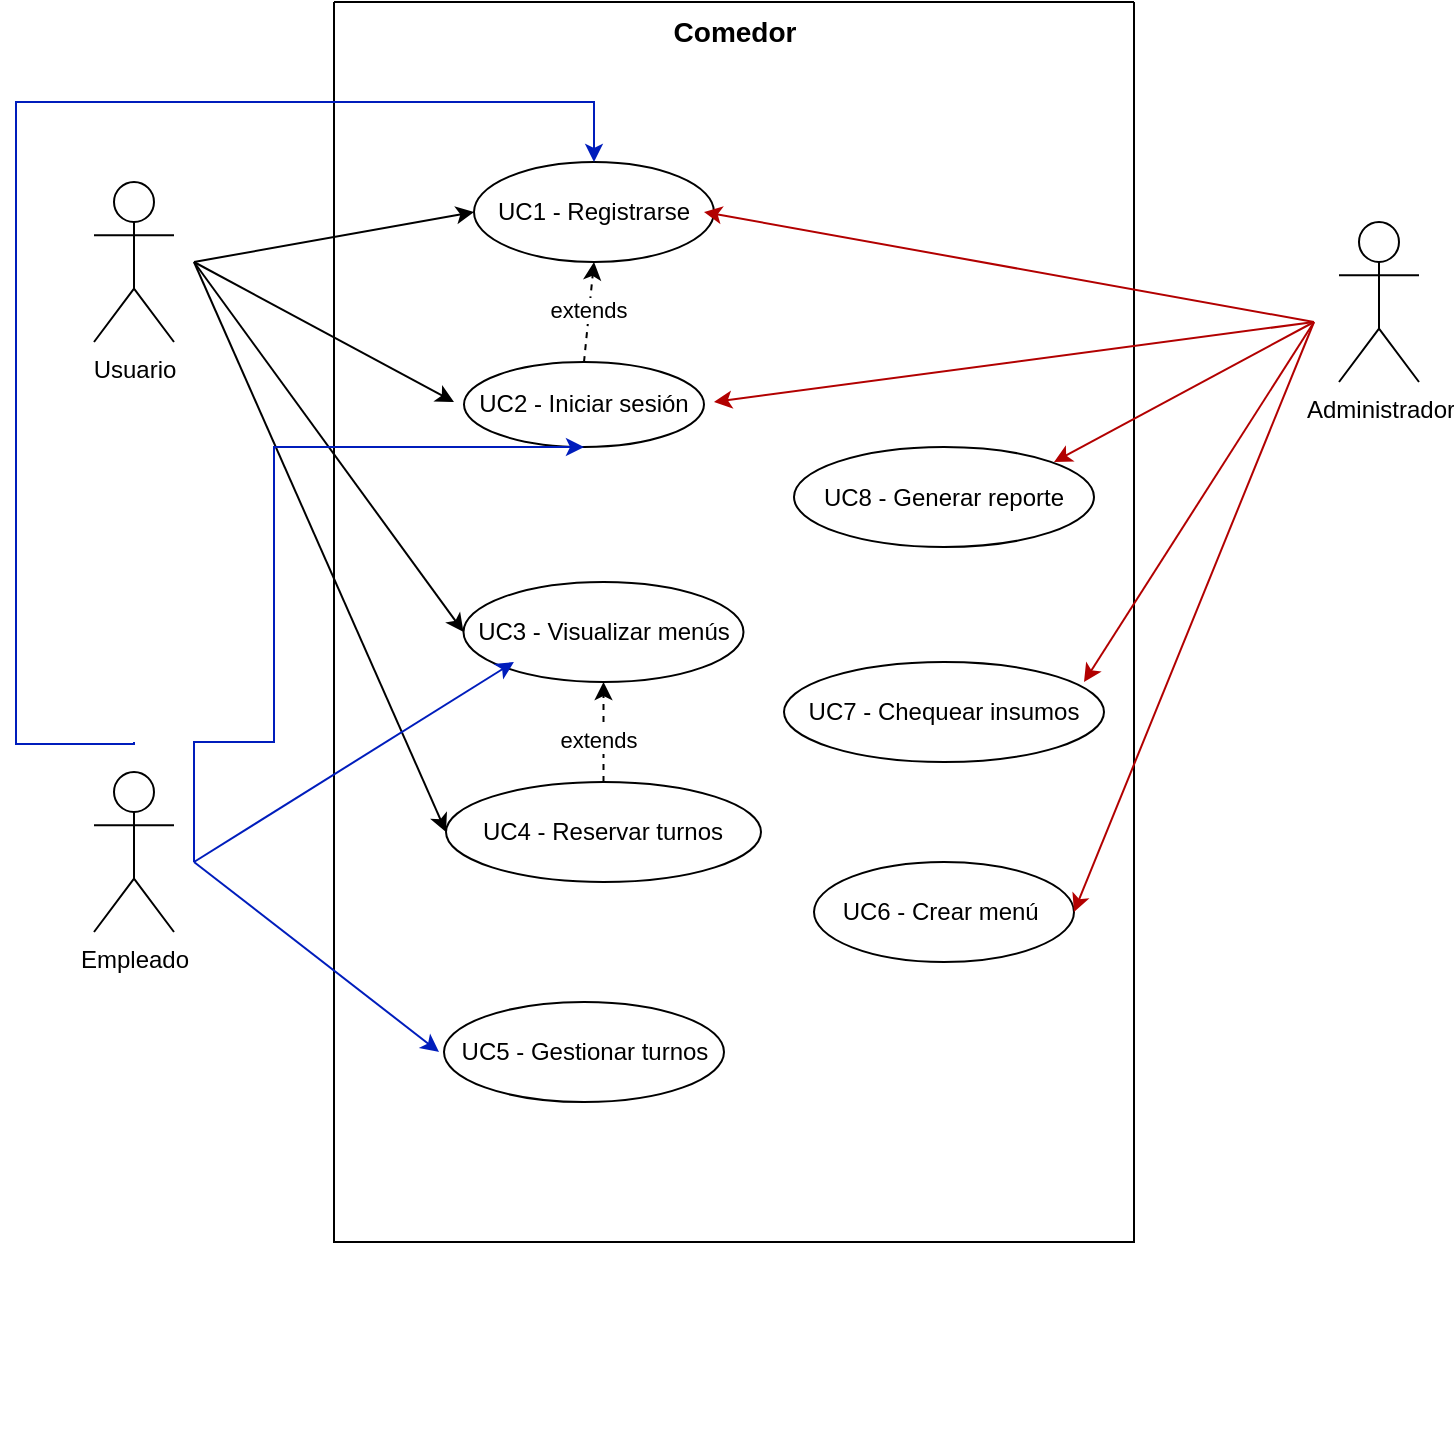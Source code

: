 <mxfile version="26.0.16">
  <diagram name="Página-1" id="jq7HI8CVDHn9WGw6h6wu">
    <mxGraphModel dx="503" dy="257" grid="1" gridSize="10" guides="1" tooltips="1" connect="1" arrows="1" fold="1" page="1" pageScale="1" pageWidth="827" pageHeight="1169" math="0" shadow="0">
      <root>
        <mxCell id="0" />
        <mxCell id="1" parent="0" />
        <mxCell id="BC-XKy0KTJKj_sj_Hdzs-36" style="rounded=0;orthogonalLoop=1;jettySize=auto;html=1;entryX=0;entryY=0.5;entryDx=0;entryDy=0;" edge="1" parent="1" target="BC-XKy0KTJKj_sj_Hdzs-17">
          <mxGeometry relative="1" as="geometry">
            <mxPoint x="130" y="250" as="sourcePoint" />
          </mxGeometry>
        </mxCell>
        <mxCell id="BC-XKy0KTJKj_sj_Hdzs-1" value="Usuario" style="shape=umlActor;verticalLabelPosition=bottom;verticalAlign=top;html=1;outlineConnect=0;" vertex="1" parent="1">
          <mxGeometry x="80" y="210" width="40" height="80" as="geometry" />
        </mxCell>
        <mxCell id="BC-XKy0KTJKj_sj_Hdzs-3" value="Empleado" style="shape=umlActor;verticalLabelPosition=bottom;verticalAlign=top;html=1;outlineConnect=0;" vertex="1" parent="1">
          <mxGeometry x="80" y="505" width="40" height="80" as="geometry" />
        </mxCell>
        <mxCell id="BC-XKy0KTJKj_sj_Hdzs-4" value="Administrador" style="shape=umlActor;verticalLabelPosition=bottom;verticalAlign=top;html=1;outlineConnect=0;" vertex="1" parent="1">
          <mxGeometry x="702.5" y="230" width="40" height="80" as="geometry" />
        </mxCell>
        <mxCell id="BC-XKy0KTJKj_sj_Hdzs-33" value="" style="group" vertex="1" connectable="0" parent="1">
          <mxGeometry x="200" y="120" width="400" height="720" as="geometry" />
        </mxCell>
        <mxCell id="BC-XKy0KTJKj_sj_Hdzs-31" value="" style="swimlane;startSize=0;" vertex="1" parent="BC-XKy0KTJKj_sj_Hdzs-33">
          <mxGeometry width="400" height="620" as="geometry">
            <mxRectangle x="420" y="60" width="50" height="40" as="alternateBounds" />
          </mxGeometry>
        </mxCell>
        <mxCell id="BC-XKy0KTJKj_sj_Hdzs-32" value="&lt;b&gt;&lt;font style=&quot;font-size: 14px;&quot;&gt;Comedor&lt;/font&gt;&lt;/b&gt;" style="text;html=1;align=center;verticalAlign=middle;resizable=0;points=[];autosize=1;strokeColor=none;fillColor=none;" vertex="1" parent="BC-XKy0KTJKj_sj_Hdzs-31">
          <mxGeometry x="160.001" width="80" height="30" as="geometry" />
        </mxCell>
        <mxCell id="BC-XKy0KTJKj_sj_Hdzs-18" value="" style="group" vertex="1" connectable="0" parent="BC-XKy0KTJKj_sj_Hdzs-31">
          <mxGeometry x="70" y="80" width="120" height="50" as="geometry" />
        </mxCell>
        <mxCell id="BC-XKy0KTJKj_sj_Hdzs-17" value="" style="ellipse;whiteSpace=wrap;html=1;" vertex="1" parent="BC-XKy0KTJKj_sj_Hdzs-18">
          <mxGeometry width="120" height="50" as="geometry" />
        </mxCell>
        <mxCell id="BC-XKy0KTJKj_sj_Hdzs-7" value="UC1 - Registrarse" style="text;html=1;align=center;verticalAlign=middle;whiteSpace=wrap;rounded=0;" vertex="1" parent="BC-XKy0KTJKj_sj_Hdzs-18">
          <mxGeometry x="5" y="10" width="110" height="30" as="geometry" />
        </mxCell>
        <mxCell id="BC-XKy0KTJKj_sj_Hdzs-20" value="" style="group" vertex="1" connectable="0" parent="BC-XKy0KTJKj_sj_Hdzs-31">
          <mxGeometry x="60.0" y="180" width="130" height="42.5" as="geometry" />
        </mxCell>
        <mxCell id="BC-XKy0KTJKj_sj_Hdzs-19" value="" style="ellipse;whiteSpace=wrap;html=1;" vertex="1" parent="BC-XKy0KTJKj_sj_Hdzs-20">
          <mxGeometry x="5" width="120" height="42.5" as="geometry" />
        </mxCell>
        <mxCell id="BC-XKy0KTJKj_sj_Hdzs-8" value="UC2 - Iniciar sesión" style="text;html=1;align=center;verticalAlign=middle;whiteSpace=wrap;rounded=0;" vertex="1" parent="BC-XKy0KTJKj_sj_Hdzs-20">
          <mxGeometry y="6.25" width="130" height="30" as="geometry" />
        </mxCell>
        <mxCell id="BC-XKy0KTJKj_sj_Hdzs-35" style="edgeStyle=orthogonalEdgeStyle;rounded=0;orthogonalLoop=1;jettySize=auto;html=1;exitX=0.5;exitY=1;exitDx=0;exitDy=0;" edge="1" parent="BC-XKy0KTJKj_sj_Hdzs-20" source="BC-XKy0KTJKj_sj_Hdzs-8" target="BC-XKy0KTJKj_sj_Hdzs-8">
          <mxGeometry relative="1" as="geometry" />
        </mxCell>
        <mxCell id="BC-XKy0KTJKj_sj_Hdzs-22" value="" style="group" vertex="1" connectable="0" parent="BC-XKy0KTJKj_sj_Hdzs-31">
          <mxGeometry x="64.75" y="290" width="140" height="50" as="geometry" />
        </mxCell>
        <mxCell id="BC-XKy0KTJKj_sj_Hdzs-21" value="" style="ellipse;whiteSpace=wrap;html=1;" vertex="1" parent="BC-XKy0KTJKj_sj_Hdzs-22">
          <mxGeometry width="140" height="50" as="geometry" />
        </mxCell>
        <mxCell id="BC-XKy0KTJKj_sj_Hdzs-9" value="UC3 - Visualizar menús" style="text;html=1;align=center;verticalAlign=middle;whiteSpace=wrap;rounded=0;" vertex="1" parent="BC-XKy0KTJKj_sj_Hdzs-22">
          <mxGeometry y="10" width="140" height="30" as="geometry" />
        </mxCell>
        <mxCell id="BC-XKy0KTJKj_sj_Hdzs-16" value="" style="group" vertex="1" connectable="0" parent="BC-XKy0KTJKj_sj_Hdzs-31">
          <mxGeometry x="56" y="390" width="157.5" height="50" as="geometry" />
        </mxCell>
        <mxCell id="BC-XKy0KTJKj_sj_Hdzs-15" value="" style="ellipse;whiteSpace=wrap;html=1;" vertex="1" parent="BC-XKy0KTJKj_sj_Hdzs-16">
          <mxGeometry width="157.5" height="50" as="geometry" />
        </mxCell>
        <mxCell id="BC-XKy0KTJKj_sj_Hdzs-10" value="UC4 - Reservar turnos" style="text;html=1;align=center;verticalAlign=middle;whiteSpace=wrap;rounded=0;" vertex="1" parent="BC-XKy0KTJKj_sj_Hdzs-16">
          <mxGeometry x="11.25" y="10" width="135" height="30" as="geometry" />
        </mxCell>
        <mxCell id="BC-XKy0KTJKj_sj_Hdzs-26" value="" style="group" vertex="1" connectable="0" parent="BC-XKy0KTJKj_sj_Hdzs-31">
          <mxGeometry x="230" y="222.5" width="150" height="50" as="geometry" />
        </mxCell>
        <mxCell id="BC-XKy0KTJKj_sj_Hdzs-25" value="" style="ellipse;whiteSpace=wrap;html=1;" vertex="1" parent="BC-XKy0KTJKj_sj_Hdzs-26">
          <mxGeometry width="150" height="50" as="geometry" />
        </mxCell>
        <mxCell id="BC-XKy0KTJKj_sj_Hdzs-14" value="UC8 - Generar reporte" style="text;html=1;align=center;verticalAlign=middle;whiteSpace=wrap;rounded=0;" vertex="1" parent="BC-XKy0KTJKj_sj_Hdzs-26">
          <mxGeometry x="10" y="10" width="130" height="30" as="geometry" />
        </mxCell>
        <mxCell id="BC-XKy0KTJKj_sj_Hdzs-30" value="" style="group" vertex="1" connectable="0" parent="BC-XKy0KTJKj_sj_Hdzs-31">
          <mxGeometry x="52.5" y="500" width="145" height="50" as="geometry" />
        </mxCell>
        <mxCell id="BC-XKy0KTJKj_sj_Hdzs-29" value="" style="ellipse;whiteSpace=wrap;html=1;" vertex="1" parent="BC-XKy0KTJKj_sj_Hdzs-30">
          <mxGeometry x="2.5" width="140" height="50" as="geometry" />
        </mxCell>
        <mxCell id="BC-XKy0KTJKj_sj_Hdzs-11" value="UC5 - Gestionar turnos" style="text;html=1;align=center;verticalAlign=middle;whiteSpace=wrap;rounded=0;" vertex="1" parent="BC-XKy0KTJKj_sj_Hdzs-30">
          <mxGeometry y="10" width="145" height="30" as="geometry" />
        </mxCell>
        <mxCell id="BC-XKy0KTJKj_sj_Hdzs-28" value="" style="group" vertex="1" connectable="0" parent="BC-XKy0KTJKj_sj_Hdzs-31">
          <mxGeometry x="240" y="430" width="130" height="50" as="geometry" />
        </mxCell>
        <mxCell id="BC-XKy0KTJKj_sj_Hdzs-27" value="" style="ellipse;whiteSpace=wrap;html=1;" vertex="1" parent="BC-XKy0KTJKj_sj_Hdzs-28">
          <mxGeometry width="130" height="50" as="geometry" />
        </mxCell>
        <mxCell id="BC-XKy0KTJKj_sj_Hdzs-12" value="UC6 - Crear menú&amp;nbsp;" style="text;html=1;align=center;verticalAlign=middle;whiteSpace=wrap;rounded=0;" vertex="1" parent="BC-XKy0KTJKj_sj_Hdzs-28">
          <mxGeometry x="10" y="10" width="110" height="30" as="geometry" />
        </mxCell>
        <mxCell id="BC-XKy0KTJKj_sj_Hdzs-24" value="" style="group" vertex="1" connectable="0" parent="BC-XKy0KTJKj_sj_Hdzs-31">
          <mxGeometry x="225" y="330" width="160" height="50" as="geometry" />
        </mxCell>
        <mxCell id="BC-XKy0KTJKj_sj_Hdzs-23" value="" style="ellipse;whiteSpace=wrap;html=1;" vertex="1" parent="BC-XKy0KTJKj_sj_Hdzs-24">
          <mxGeometry width="160" height="50" as="geometry" />
        </mxCell>
        <mxCell id="BC-XKy0KTJKj_sj_Hdzs-13" value="UC7 - Chequear insumos" style="text;html=1;align=center;verticalAlign=middle;whiteSpace=wrap;rounded=0;" vertex="1" parent="BC-XKy0KTJKj_sj_Hdzs-24">
          <mxGeometry x="10" y="10" width="140" height="30" as="geometry" />
        </mxCell>
        <mxCell id="BC-XKy0KTJKj_sj_Hdzs-41" style="rounded=0;orthogonalLoop=1;jettySize=auto;html=1;exitX=0.5;exitY=0;exitDx=0;exitDy=0;entryX=0.5;entryY=1;entryDx=0;entryDy=0;dashed=1;" edge="1" parent="BC-XKy0KTJKj_sj_Hdzs-31" source="BC-XKy0KTJKj_sj_Hdzs-19" target="BC-XKy0KTJKj_sj_Hdzs-17">
          <mxGeometry relative="1" as="geometry" />
        </mxCell>
        <mxCell id="BC-XKy0KTJKj_sj_Hdzs-42" value="extends" style="edgeLabel;html=1;align=center;verticalAlign=middle;resizable=0;points=[];" vertex="1" connectable="0" parent="BC-XKy0KTJKj_sj_Hdzs-41">
          <mxGeometry x="0.038" y="1" relative="1" as="geometry">
            <mxPoint as="offset" />
          </mxGeometry>
        </mxCell>
        <mxCell id="BC-XKy0KTJKj_sj_Hdzs-51" style="edgeStyle=orthogonalEdgeStyle;rounded=0;orthogonalLoop=1;jettySize=auto;html=1;exitX=0.5;exitY=0;exitDx=0;exitDy=0;entryX=0.5;entryY=1;entryDx=0;entryDy=0;dashed=1;" edge="1" parent="BC-XKy0KTJKj_sj_Hdzs-31" source="BC-XKy0KTJKj_sj_Hdzs-15" target="BC-XKy0KTJKj_sj_Hdzs-21">
          <mxGeometry relative="1" as="geometry" />
        </mxCell>
        <mxCell id="BC-XKy0KTJKj_sj_Hdzs-52" value="extends" style="edgeLabel;html=1;align=center;verticalAlign=middle;resizable=0;points=[];" vertex="1" connectable="0" parent="BC-XKy0KTJKj_sj_Hdzs-51">
          <mxGeometry x="-0.146" y="3" relative="1" as="geometry">
            <mxPoint as="offset" />
          </mxGeometry>
        </mxCell>
        <mxCell id="BC-XKy0KTJKj_sj_Hdzs-38" value="" style="endArrow=classic;html=1;rounded=0;" edge="1" parent="1">
          <mxGeometry width="50" height="50" relative="1" as="geometry">
            <mxPoint x="130" y="250" as="sourcePoint" />
            <mxPoint x="260" y="320" as="targetPoint" />
          </mxGeometry>
        </mxCell>
        <mxCell id="BC-XKy0KTJKj_sj_Hdzs-39" value="" style="endArrow=classic;html=1;rounded=0;entryX=0;entryY=0.5;entryDx=0;entryDy=0;" edge="1" parent="1" target="BC-XKy0KTJKj_sj_Hdzs-9">
          <mxGeometry width="50" height="50" relative="1" as="geometry">
            <mxPoint x="130" y="250" as="sourcePoint" />
            <mxPoint x="520" y="360" as="targetPoint" />
          </mxGeometry>
        </mxCell>
        <mxCell id="BC-XKy0KTJKj_sj_Hdzs-40" value="" style="endArrow=classic;html=1;rounded=0;entryX=0;entryY=0.5;entryDx=0;entryDy=0;" edge="1" parent="1" target="BC-XKy0KTJKj_sj_Hdzs-15">
          <mxGeometry width="50" height="50" relative="1" as="geometry">
            <mxPoint x="130" y="250" as="sourcePoint" />
            <mxPoint x="330" y="400" as="targetPoint" />
          </mxGeometry>
        </mxCell>
        <mxCell id="BC-XKy0KTJKj_sj_Hdzs-43" value="" style="endArrow=classic;html=1;rounded=0;entryX=0.18;entryY=1;entryDx=0;entryDy=0;fillColor=#0050ef;strokeColor=#001DBC;entryPerimeter=0;" edge="1" parent="1" target="BC-XKy0KTJKj_sj_Hdzs-9">
          <mxGeometry width="50" height="50" relative="1" as="geometry">
            <mxPoint x="130" y="550" as="sourcePoint" />
            <mxPoint x="330" y="400" as="targetPoint" />
          </mxGeometry>
        </mxCell>
        <mxCell id="BC-XKy0KTJKj_sj_Hdzs-45" value="" style="endArrow=classic;html=1;rounded=0;entryX=0.5;entryY=1;entryDx=0;entryDy=0;fillColor=#0050ef;strokeColor=#001DBC;edgeStyle=orthogonalEdgeStyle;" edge="1" parent="1" target="BC-XKy0KTJKj_sj_Hdzs-19">
          <mxGeometry width="50" height="50" relative="1" as="geometry">
            <mxPoint x="130" y="550" as="sourcePoint" />
            <mxPoint x="330" y="400" as="targetPoint" />
            <Array as="points">
              <mxPoint x="130" y="490" />
              <mxPoint x="170" y="490" />
              <mxPoint x="170" y="343" />
            </Array>
          </mxGeometry>
        </mxCell>
        <mxCell id="BC-XKy0KTJKj_sj_Hdzs-46" value="" style="endArrow=classic;html=1;rounded=0;edgeStyle=orthogonalEdgeStyle;entryX=0.5;entryY=0;entryDx=0;entryDy=0;fillColor=#0050ef;strokeColor=#001DBC;" edge="1" parent="1" target="BC-XKy0KTJKj_sj_Hdzs-17">
          <mxGeometry width="50" height="50" relative="1" as="geometry">
            <mxPoint x="100" y="490" as="sourcePoint" />
            <mxPoint x="40" y="130" as="targetPoint" />
            <Array as="points">
              <mxPoint x="100" y="491" />
              <mxPoint x="41" y="491" />
              <mxPoint x="41" y="170" />
              <mxPoint x="330" y="170" />
            </Array>
          </mxGeometry>
        </mxCell>
        <mxCell id="BC-XKy0KTJKj_sj_Hdzs-48" value="" style="endArrow=classic;html=1;rounded=0;entryX=1;entryY=0.5;entryDx=0;entryDy=0;fillColor=#e51400;strokeColor=#B20000;" edge="1" parent="1" target="BC-XKy0KTJKj_sj_Hdzs-7">
          <mxGeometry width="50" height="50" relative="1" as="geometry">
            <mxPoint x="690" y="280" as="sourcePoint" />
            <mxPoint x="410" y="280" as="targetPoint" />
          </mxGeometry>
        </mxCell>
        <mxCell id="BC-XKy0KTJKj_sj_Hdzs-49" value="" style="endArrow=classic;html=1;rounded=0;fillColor=#e51400;strokeColor=#B20000;" edge="1" parent="1">
          <mxGeometry width="50" height="50" relative="1" as="geometry">
            <mxPoint x="690" y="280" as="sourcePoint" />
            <mxPoint x="390" y="320" as="targetPoint" />
          </mxGeometry>
        </mxCell>
        <mxCell id="BC-XKy0KTJKj_sj_Hdzs-50" value="" style="endArrow=classic;html=1;rounded=0;entryX=0.923;entryY=-0.083;entryDx=0;entryDy=0;entryPerimeter=0;fillColor=#e51400;strokeColor=#B20000;" edge="1" parent="1" target="BC-XKy0KTJKj_sj_Hdzs-14">
          <mxGeometry width="50" height="50" relative="1" as="geometry">
            <mxPoint x="690" y="280" as="sourcePoint" />
            <mxPoint x="470" y="360" as="targetPoint" />
          </mxGeometry>
        </mxCell>
        <mxCell id="BC-XKy0KTJKj_sj_Hdzs-53" value="" style="endArrow=classic;html=1;rounded=0;entryX=1;entryY=0;entryDx=0;entryDy=0;fillColor=#e51400;strokeColor=#B20000;" edge="1" parent="1" target="BC-XKy0KTJKj_sj_Hdzs-13">
          <mxGeometry width="50" height="50" relative="1" as="geometry">
            <mxPoint x="690" y="280" as="sourcePoint" />
            <mxPoint x="470" y="480" as="targetPoint" />
          </mxGeometry>
        </mxCell>
        <mxCell id="BC-XKy0KTJKj_sj_Hdzs-54" value="" style="endArrow=classic;html=1;rounded=0;entryX=1;entryY=0.5;entryDx=0;entryDy=0;fillColor=#e51400;strokeColor=#B20000;" edge="1" parent="1" target="BC-XKy0KTJKj_sj_Hdzs-27">
          <mxGeometry width="50" height="50" relative="1" as="geometry">
            <mxPoint x="690" y="280" as="sourcePoint" />
            <mxPoint x="470" y="480" as="targetPoint" />
          </mxGeometry>
        </mxCell>
        <mxCell id="BC-XKy0KTJKj_sj_Hdzs-55" value="" style="endArrow=classic;html=1;rounded=0;entryX=0;entryY=0.5;entryDx=0;entryDy=0;fillColor=#0050ef;strokeColor=#001DBC;" edge="1" parent="1" target="BC-XKy0KTJKj_sj_Hdzs-11">
          <mxGeometry width="50" height="50" relative="1" as="geometry">
            <mxPoint x="130" y="550" as="sourcePoint" />
            <mxPoint x="470" y="480" as="targetPoint" />
          </mxGeometry>
        </mxCell>
      </root>
    </mxGraphModel>
  </diagram>
</mxfile>
